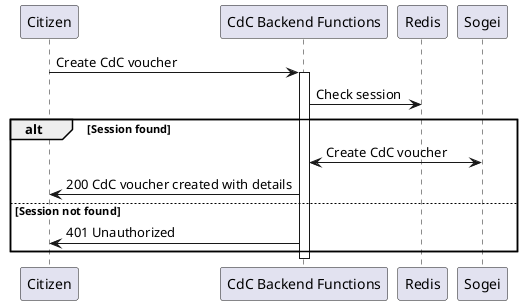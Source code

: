@startuml Sequence POST CdC voucher
participant "Citizen" as cit
participant "CdC Backend Functions" as be
participant "Redis" as redis
participant "Sogei" as sogei

cit -> be: Create CdC voucher
activate be
be -> redis: Check session
alt Session found
    be <-> sogei: Create CdC voucher
    be -> cit: 200 CdC voucher created with details
else Session not found
    be -> cit: 401 Unauthorized
end
deactivate be

@enduml